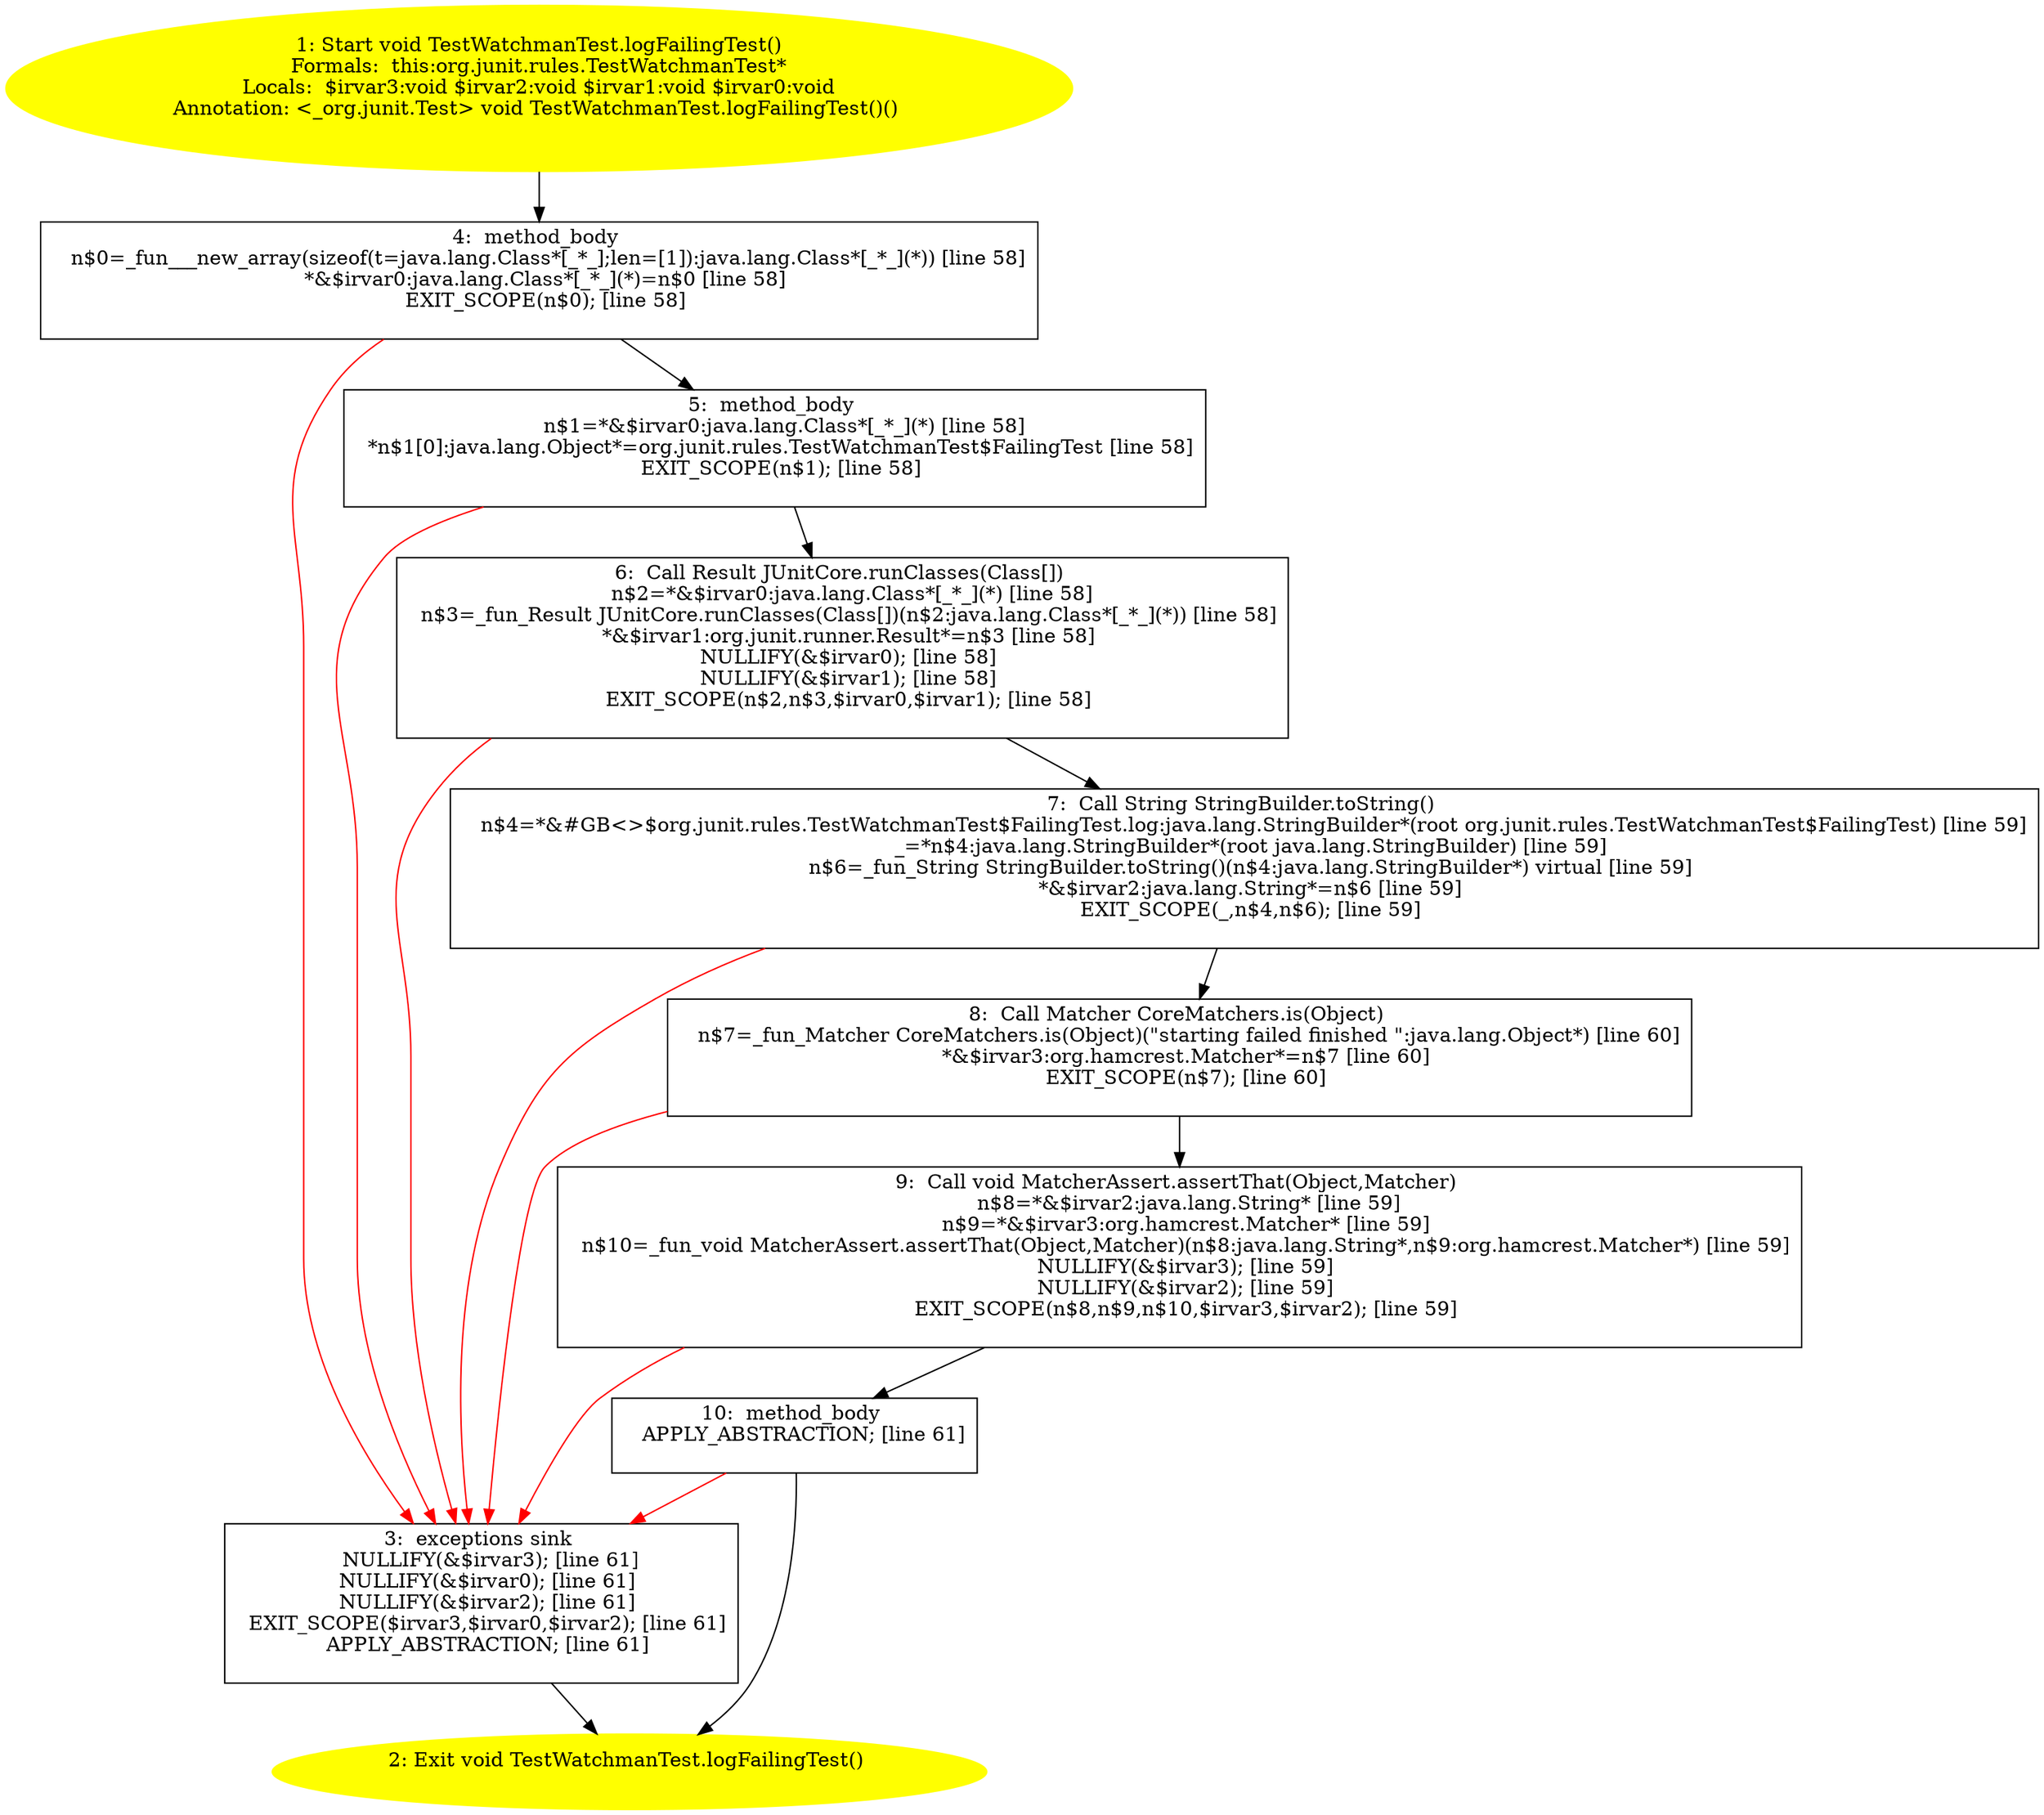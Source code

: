 /* @generated */
digraph cfg {
"org.junit.rules.TestWatchmanTest.logFailingTest():void.03d1c11b9fb01e125eb9bf52bbb11c00_1" [label="1: Start void TestWatchmanTest.logFailingTest()\nFormals:  this:org.junit.rules.TestWatchmanTest*\nLocals:  $irvar3:void $irvar2:void $irvar1:void $irvar0:void\nAnnotation: <_org.junit.Test> void TestWatchmanTest.logFailingTest()() \n  " color=yellow style=filled]
	

	 "org.junit.rules.TestWatchmanTest.logFailingTest():void.03d1c11b9fb01e125eb9bf52bbb11c00_1" -> "org.junit.rules.TestWatchmanTest.logFailingTest():void.03d1c11b9fb01e125eb9bf52bbb11c00_4" ;
"org.junit.rules.TestWatchmanTest.logFailingTest():void.03d1c11b9fb01e125eb9bf52bbb11c00_2" [label="2: Exit void TestWatchmanTest.logFailingTest() \n  " color=yellow style=filled]
	

"org.junit.rules.TestWatchmanTest.logFailingTest():void.03d1c11b9fb01e125eb9bf52bbb11c00_3" [label="3:  exceptions sink \n   NULLIFY(&$irvar3); [line 61]\n  NULLIFY(&$irvar0); [line 61]\n  NULLIFY(&$irvar2); [line 61]\n  EXIT_SCOPE($irvar3,$irvar0,$irvar2); [line 61]\n  APPLY_ABSTRACTION; [line 61]\n " shape="box"]
	

	 "org.junit.rules.TestWatchmanTest.logFailingTest():void.03d1c11b9fb01e125eb9bf52bbb11c00_3" -> "org.junit.rules.TestWatchmanTest.logFailingTest():void.03d1c11b9fb01e125eb9bf52bbb11c00_2" ;
"org.junit.rules.TestWatchmanTest.logFailingTest():void.03d1c11b9fb01e125eb9bf52bbb11c00_4" [label="4:  method_body \n   n$0=_fun___new_array(sizeof(t=java.lang.Class*[_*_];len=[1]):java.lang.Class*[_*_](*)) [line 58]\n  *&$irvar0:java.lang.Class*[_*_](*)=n$0 [line 58]\n  EXIT_SCOPE(n$0); [line 58]\n " shape="box"]
	

	 "org.junit.rules.TestWatchmanTest.logFailingTest():void.03d1c11b9fb01e125eb9bf52bbb11c00_4" -> "org.junit.rules.TestWatchmanTest.logFailingTest():void.03d1c11b9fb01e125eb9bf52bbb11c00_5" ;
	 "org.junit.rules.TestWatchmanTest.logFailingTest():void.03d1c11b9fb01e125eb9bf52bbb11c00_4" -> "org.junit.rules.TestWatchmanTest.logFailingTest():void.03d1c11b9fb01e125eb9bf52bbb11c00_3" [color="red" ];
"org.junit.rules.TestWatchmanTest.logFailingTest():void.03d1c11b9fb01e125eb9bf52bbb11c00_5" [label="5:  method_body \n   n$1=*&$irvar0:java.lang.Class*[_*_](*) [line 58]\n  *n$1[0]:java.lang.Object*=org.junit.rules.TestWatchmanTest$FailingTest [line 58]\n  EXIT_SCOPE(n$1); [line 58]\n " shape="box"]
	

	 "org.junit.rules.TestWatchmanTest.logFailingTest():void.03d1c11b9fb01e125eb9bf52bbb11c00_5" -> "org.junit.rules.TestWatchmanTest.logFailingTest():void.03d1c11b9fb01e125eb9bf52bbb11c00_6" ;
	 "org.junit.rules.TestWatchmanTest.logFailingTest():void.03d1c11b9fb01e125eb9bf52bbb11c00_5" -> "org.junit.rules.TestWatchmanTest.logFailingTest():void.03d1c11b9fb01e125eb9bf52bbb11c00_3" [color="red" ];
"org.junit.rules.TestWatchmanTest.logFailingTest():void.03d1c11b9fb01e125eb9bf52bbb11c00_6" [label="6:  Call Result JUnitCore.runClasses(Class[]) \n   n$2=*&$irvar0:java.lang.Class*[_*_](*) [line 58]\n  n$3=_fun_Result JUnitCore.runClasses(Class[])(n$2:java.lang.Class*[_*_](*)) [line 58]\n  *&$irvar1:org.junit.runner.Result*=n$3 [line 58]\n  NULLIFY(&$irvar0); [line 58]\n  NULLIFY(&$irvar1); [line 58]\n  EXIT_SCOPE(n$2,n$3,$irvar0,$irvar1); [line 58]\n " shape="box"]
	

	 "org.junit.rules.TestWatchmanTest.logFailingTest():void.03d1c11b9fb01e125eb9bf52bbb11c00_6" -> "org.junit.rules.TestWatchmanTest.logFailingTest():void.03d1c11b9fb01e125eb9bf52bbb11c00_7" ;
	 "org.junit.rules.TestWatchmanTest.logFailingTest():void.03d1c11b9fb01e125eb9bf52bbb11c00_6" -> "org.junit.rules.TestWatchmanTest.logFailingTest():void.03d1c11b9fb01e125eb9bf52bbb11c00_3" [color="red" ];
"org.junit.rules.TestWatchmanTest.logFailingTest():void.03d1c11b9fb01e125eb9bf52bbb11c00_7" [label="7:  Call String StringBuilder.toString() \n   n$4=*&#GB<>$org.junit.rules.TestWatchmanTest$FailingTest.log:java.lang.StringBuilder*(root org.junit.rules.TestWatchmanTest$FailingTest) [line 59]\n  _=*n$4:java.lang.StringBuilder*(root java.lang.StringBuilder) [line 59]\n  n$6=_fun_String StringBuilder.toString()(n$4:java.lang.StringBuilder*) virtual [line 59]\n  *&$irvar2:java.lang.String*=n$6 [line 59]\n  EXIT_SCOPE(_,n$4,n$6); [line 59]\n " shape="box"]
	

	 "org.junit.rules.TestWatchmanTest.logFailingTest():void.03d1c11b9fb01e125eb9bf52bbb11c00_7" -> "org.junit.rules.TestWatchmanTest.logFailingTest():void.03d1c11b9fb01e125eb9bf52bbb11c00_8" ;
	 "org.junit.rules.TestWatchmanTest.logFailingTest():void.03d1c11b9fb01e125eb9bf52bbb11c00_7" -> "org.junit.rules.TestWatchmanTest.logFailingTest():void.03d1c11b9fb01e125eb9bf52bbb11c00_3" [color="red" ];
"org.junit.rules.TestWatchmanTest.logFailingTest():void.03d1c11b9fb01e125eb9bf52bbb11c00_8" [label="8:  Call Matcher CoreMatchers.is(Object) \n   n$7=_fun_Matcher CoreMatchers.is(Object)(\"starting failed finished \":java.lang.Object*) [line 60]\n  *&$irvar3:org.hamcrest.Matcher*=n$7 [line 60]\n  EXIT_SCOPE(n$7); [line 60]\n " shape="box"]
	

	 "org.junit.rules.TestWatchmanTest.logFailingTest():void.03d1c11b9fb01e125eb9bf52bbb11c00_8" -> "org.junit.rules.TestWatchmanTest.logFailingTest():void.03d1c11b9fb01e125eb9bf52bbb11c00_9" ;
	 "org.junit.rules.TestWatchmanTest.logFailingTest():void.03d1c11b9fb01e125eb9bf52bbb11c00_8" -> "org.junit.rules.TestWatchmanTest.logFailingTest():void.03d1c11b9fb01e125eb9bf52bbb11c00_3" [color="red" ];
"org.junit.rules.TestWatchmanTest.logFailingTest():void.03d1c11b9fb01e125eb9bf52bbb11c00_9" [label="9:  Call void MatcherAssert.assertThat(Object,Matcher) \n   n$8=*&$irvar2:java.lang.String* [line 59]\n  n$9=*&$irvar3:org.hamcrest.Matcher* [line 59]\n  n$10=_fun_void MatcherAssert.assertThat(Object,Matcher)(n$8:java.lang.String*,n$9:org.hamcrest.Matcher*) [line 59]\n  NULLIFY(&$irvar3); [line 59]\n  NULLIFY(&$irvar2); [line 59]\n  EXIT_SCOPE(n$8,n$9,n$10,$irvar3,$irvar2); [line 59]\n " shape="box"]
	

	 "org.junit.rules.TestWatchmanTest.logFailingTest():void.03d1c11b9fb01e125eb9bf52bbb11c00_9" -> "org.junit.rules.TestWatchmanTest.logFailingTest():void.03d1c11b9fb01e125eb9bf52bbb11c00_10" ;
	 "org.junit.rules.TestWatchmanTest.logFailingTest():void.03d1c11b9fb01e125eb9bf52bbb11c00_9" -> "org.junit.rules.TestWatchmanTest.logFailingTest():void.03d1c11b9fb01e125eb9bf52bbb11c00_3" [color="red" ];
"org.junit.rules.TestWatchmanTest.logFailingTest():void.03d1c11b9fb01e125eb9bf52bbb11c00_10" [label="10:  method_body \n   APPLY_ABSTRACTION; [line 61]\n " shape="box"]
	

	 "org.junit.rules.TestWatchmanTest.logFailingTest():void.03d1c11b9fb01e125eb9bf52bbb11c00_10" -> "org.junit.rules.TestWatchmanTest.logFailingTest():void.03d1c11b9fb01e125eb9bf52bbb11c00_2" ;
	 "org.junit.rules.TestWatchmanTest.logFailingTest():void.03d1c11b9fb01e125eb9bf52bbb11c00_10" -> "org.junit.rules.TestWatchmanTest.logFailingTest():void.03d1c11b9fb01e125eb9bf52bbb11c00_3" [color="red" ];
}
